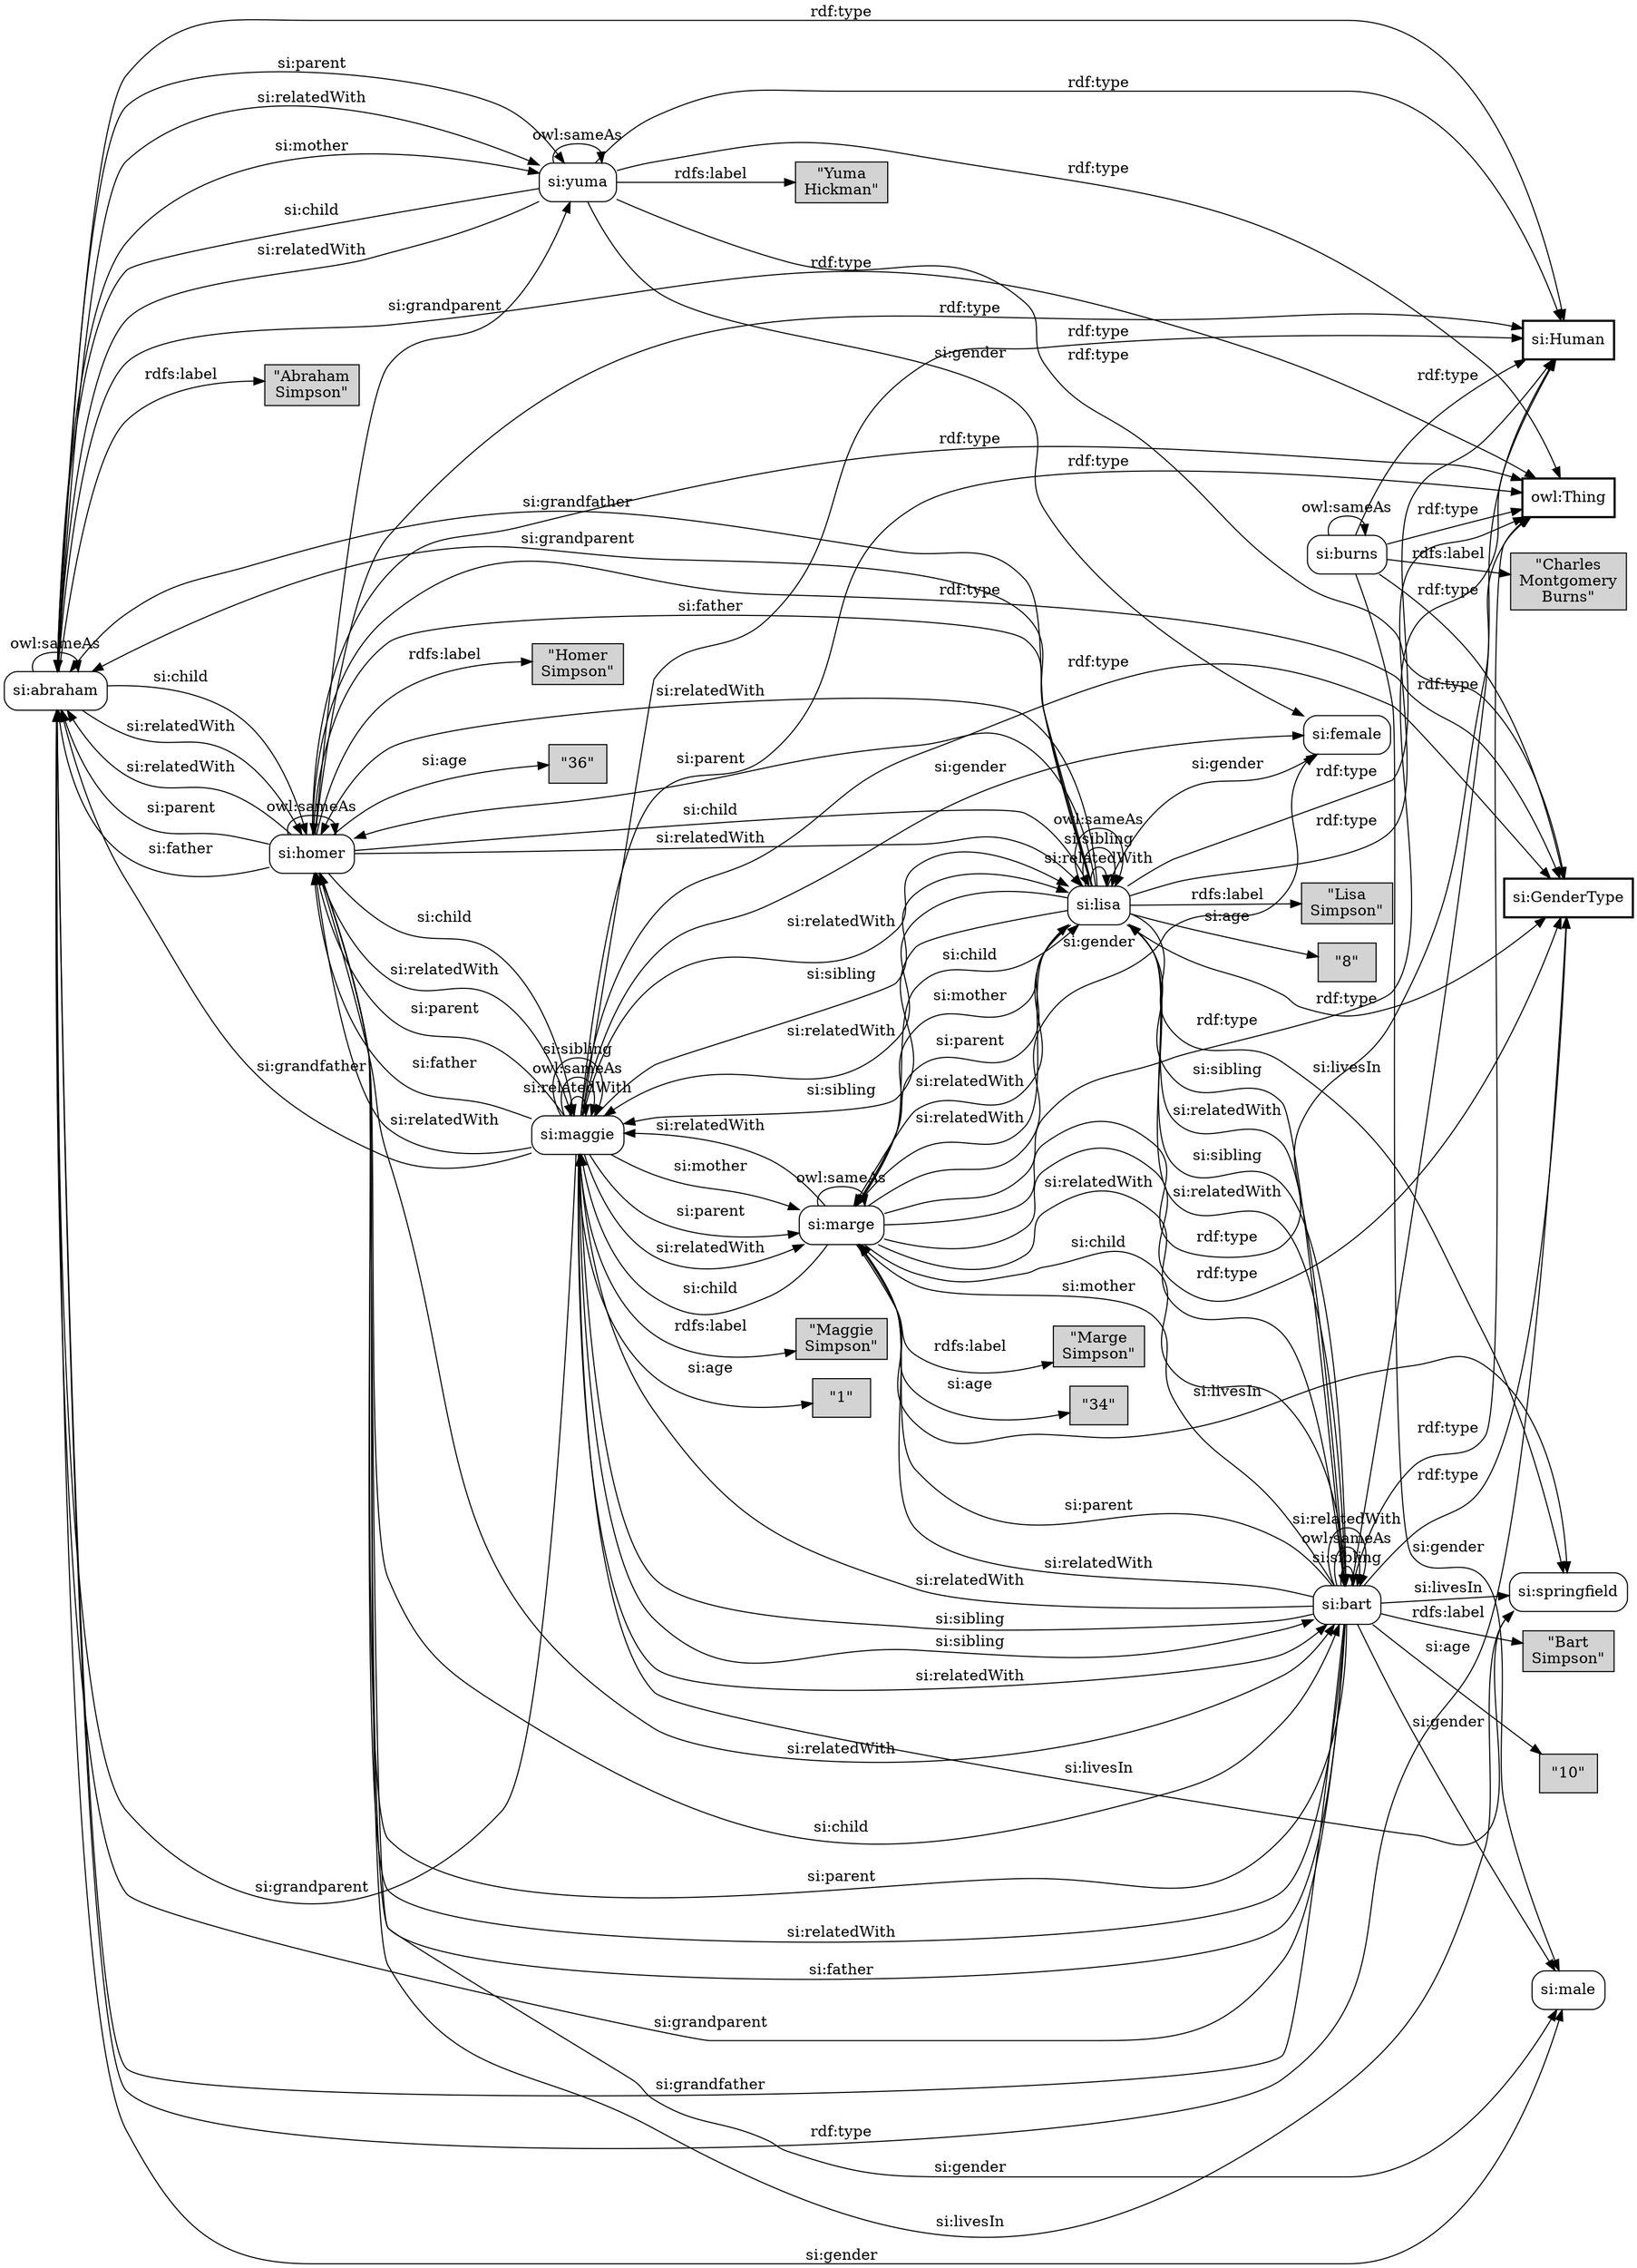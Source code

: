 digraph Konzeptuebersicht {
graph [ rankdir="LR"]
"si:burns"[ URL="http://localhost:8080/KnowWE/Wiki.jsp?page=ForTestingOnly&amp;concept=si:burns"  shape="box"  style="rounded" label="si:burns" ];
"si:Human"[ URL="http://localhost:8080/KnowWE/Wiki.jsp?page=ForTestingOnly&amp;concept=si:Human"  shape="box"  style="bold" label="si:Human" ];
"si:abraham"[ URL="http://localhost:8080/KnowWE/Wiki.jsp?page=ForTestingOnly&amp;concept=si:abraham"  shape="box"  style="rounded" label="si:abraham" ];
"si:yuma"[ URL="http://localhost:8080/KnowWE/Wiki.jsp?page=ForTestingOnly&amp;concept=si:yuma"  shape="box"  style="rounded" label="si:yuma" ];
"si:marge"[ URL="http://localhost:8080/KnowWE/Wiki.jsp?page=ForTestingOnly&amp;concept=si:marge"  shape="box"  style="rounded" label="si:marge" ];
"si:maggie"[ URL="http://localhost:8080/KnowWE/Wiki.jsp?page=ForTestingOnly&amp;concept=si:maggie"  shape="box"  style="rounded" label="si:maggie" ];
"si:homer"[ URL="http://localhost:8080/KnowWE/Wiki.jsp?page=ForTestingOnly&amp;concept=si:homer"  shape="box"  style="rounded" label="si:homer" ];
"si:lisa"[ URL="http://localhost:8080/KnowWE/Wiki.jsp?page=ForTestingOnly&amp;concept=si:lisa"  shape="box"  style="rounded" label="si:lisa" ];
"si:bart"[ URL="http://localhost:8080/KnowWE/Wiki.jsp?page=ForTestingOnly&amp;concept=si:bart"  shape="box"  style="rounded" label="si:bart" ];
"owl:Thing"[ URL="http://localhost:8080/KnowWE/Wiki.jsp?page=ForTestingOnly&amp;concept=owl:Thing"  shape="box"  style="bold" label="owl:Thing" ];
"si:GenderType"[ URL="http://localhost:8080/KnowWE/Wiki.jsp?page=ForTestingOnly&amp;concept=si:GenderType"  shape="box"  style="bold" label="si:GenderType" ];
"Abraham SimpsonONTOVIS-LITERAL"[  shape="box"  style="filled"  fillcolor="lightgray" label="&quot;Abraham\nSimpson&quot;\n" ];
"Homer SimpsonONTOVIS-LITERAL"[  shape="box"  style="filled"  fillcolor="lightgray" label="&quot;Homer\nSimpson&quot;\n" ];
"Lisa SimpsonONTOVIS-LITERAL"[  shape="box"  style="filled"  fillcolor="lightgray" label="&quot;Lisa\nSimpson&quot;\n" ];
"Maggie SimpsonONTOVIS-LITERAL"[  shape="box"  style="filled"  fillcolor="lightgray" label="&quot;Maggie\nSimpson&quot;\n" ];
"Charles Montgomery BurnsONTOVIS-LITERAL"[  shape="box"  style="filled"  fillcolor="lightgray" label="&quot;Charles\nMontgomery\nBurns&quot;\n" ];
"Yuma HickmanONTOVIS-LITERAL"[  shape="box"  style="filled"  fillcolor="lightgray" label="&quot;Yuma\nHickman&quot;\n" ];
"Bart SimpsonONTOVIS-LITERAL"[  shape="box"  style="filled"  fillcolor="lightgray" label="&quot;Bart\nSimpson&quot;\n" ];
"Marge SimpsonONTOVIS-LITERAL"[  shape="box"  style="filled"  fillcolor="lightgray" label="&quot;Marge\nSimpson&quot;\n" ];
"si:female"[ URL="http://localhost:8080/KnowWE/Wiki.jsp?page=ForTestingOnly&amp;concept=si:female"  shape="box"  style="rounded" label="si:female" ];
"si:male"[ URL="http://localhost:8080/KnowWE/Wiki.jsp?page=ForTestingOnly&amp;concept=si:male"  shape="box"  style="rounded" label="si:male" ];
"1ONTOVIS-LITERAL"[  shape="box"  style="filled"  fillcolor="lightgray" label="&quot;1&quot;" ];
"36ONTOVIS-LITERAL"[  shape="box"  style="filled"  fillcolor="lightgray" label="&quot;36&quot;" ];
"8ONTOVIS-LITERAL"[  shape="box"  style="filled"  fillcolor="lightgray" label="&quot;8&quot;" ];
"10ONTOVIS-LITERAL"[  shape="box"  style="filled"  fillcolor="lightgray" label="&quot;10&quot;" ];
"34ONTOVIS-LITERAL"[  shape="box"  style="filled"  fillcolor="lightgray" label="&quot;34&quot;" ];
"si:springfield"[ URL="http://localhost:8080/KnowWE/Wiki.jsp?page=ForTestingOnly&amp;concept=si:springfield"  shape="box"  style="rounded" label="si:springfield" ];
"si:bart" -> "si:abraham" [ label = "si:grandfather" arrowtail="normal"  color="black"  ];
"si:yuma" -> "si:Human" [ label = "rdf:type" arrowtail="normal"  color="black"  ];
"si:lisa" -> "8ONTOVIS-LITERAL" [ label = "si:age" arrowtail="normal"  color="black"  ];
"si:bart" -> "10ONTOVIS-LITERAL" [ label = "si:age" arrowtail="normal"  color="black"  ];
"si:yuma" -> "si:yuma" [ label = "owl:sameAs" arrowtail="normal"  color="black"  ];
"si:burns" -> "si:burns" [ label = "owl:sameAs" arrowtail="normal"  color="black"  ];
"si:lisa" -> "si:marge" [ label = "si:mother" arrowtail="normal"  color="black"  ];
"si:marge" -> "si:springfield" [ label = "si:livesIn" arrowtail="normal"  color="black"  ];
"si:lisa" -> "si:bart" [ label = "si:relatedWith" arrowtail="normal"  color="black"  ];
"si:bart" -> "si:lisa" [ label = "si:relatedWith" arrowtail="normal"  color="black"  ];
"si:yuma" -> "si:GenderType" [ label = "rdf:type" arrowtail="normal"  color="black"  ];
"si:abraham" -> "owl:Thing" [ label = "rdf:type" arrowtail="normal"  color="black"  ];
"si:homer" -> "si:maggie" [ label = "si:child" arrowtail="normal"  color="black"  ];
"si:lisa" -> "si:female" [ label = "si:gender" arrowtail="normal"  color="black"  ];
"si:lisa" -> "si:maggie" [ label = "si:relatedWith" arrowtail="normal"  color="black"  ];
"si:bart" -> "si:lisa" [ label = "si:sibling" arrowtail="normal"  color="black"  ];
"si:lisa" -> "si:bart" [ label = "si:sibling" arrowtail="normal"  color="black"  ];
"si:maggie" -> "si:lisa" [ label = "si:relatedWith" arrowtail="normal"  color="black"  ];
"si:abraham" -> "si:homer" [ label = "si:child" arrowtail="normal"  color="black"  ];
"si:bart" -> "si:marge" [ label = "si:parent" arrowtail="normal"  color="black"  ];
"si:marge" -> "si:bart" [ label = "si:relatedWith" arrowtail="normal"  color="black"  ];
"si:bart" -> "si:marge" [ label = "si:relatedWith" arrowtail="normal"  color="black"  ];
"si:homer" -> "si:lisa" [ label = "si:child" arrowtail="normal"  color="black"  ];
"si:marge" -> "owl:Thing" [ label = "rdf:type" arrowtail="normal"  color="black"  ];
"si:marge" -> "si:bart" [ label = "si:child" arrowtail="normal"  color="black"  ];
"si:homer" -> "si:homer" [ label = "owl:sameAs" arrowtail="normal"  color="black"  ];
"si:maggie" -> "si:maggie" [ label = "si:relatedWith" arrowtail="normal"  color="black"  ];
"si:maggie" -> "si:female" [ label = "si:gender" arrowtail="normal"  color="black"  ];
"si:homer" -> "36ONTOVIS-LITERAL" [ label = "si:age" arrowtail="normal"  color="black"  ];
"si:bart" -> "si:GenderType" [ label = "rdf:type" arrowtail="normal"  color="black"  ];
"si:bart" -> "Bart SimpsonONTOVIS-LITERAL" [ label = "rdfs:label" arrowtail="normal"  color="black"  ];
"si:lisa" -> "si:marge" [ label = "si:parent" arrowtail="normal"  color="black"  ];
"si:lisa" -> "si:lisa" [ label = "si:relatedWith" arrowtail="normal"  color="black"  ];
"si:bart" -> "si:marge" [ label = "si:mother" arrowtail="normal"  color="black"  ];
"si:maggie" -> "si:homer" [ label = "si:parent" arrowtail="normal"  color="black"  ];
"si:bart" -> "si:abraham" [ label = "si:grandparent" arrowtail="normal"  color="black"  ];
"si:lisa" -> "Lisa SimpsonONTOVIS-LITERAL" [ label = "rdfs:label" arrowtail="normal"  color="black"  ];
"si:homer" -> "si:yuma" [ label = "si:grandparent" arrowtail="normal"  color="black"  ];
"si:abraham" -> "si:homer" [ label = "si:relatedWith" arrowtail="normal"  color="black"  ];
"si:homer" -> "si:abraham" [ label = "si:relatedWith" arrowtail="normal"  color="black"  ];
"si:maggie" -> "si:maggie" [ label = "owl:sameAs" arrowtail="normal"  color="black"  ];
"si:bart" -> "si:bart" [ label = "si:sibling" arrowtail="normal"  color="black"  ];
"si:marge" -> "si:Human" [ label = "rdf:type" arrowtail="normal"  color="black"  ];
"si:burns" -> "si:Human" [ label = "rdf:type" arrowtail="normal"  color="black"  ];
"si:yuma" -> "si:female" [ label = "si:gender" arrowtail="normal"  color="black"  ];
"si:maggie" -> "si:abraham" [ label = "si:grandparent" arrowtail="normal"  color="black"  ];
"si:lisa" -> "si:abraham" [ label = "si:grandparent" arrowtail="normal"  color="black"  ];
"si:abraham" -> "Abraham SimpsonONTOVIS-LITERAL" [ label = "rdfs:label" arrowtail="normal"  color="black"  ];
"si:maggie" -> "si:maggie" [ label = "si:sibling" arrowtail="normal"  color="black"  ];
"si:bart" -> "si:Human" [ label = "rdf:type" arrowtail="normal"  color="black"  ];
"si:marge" -> "34ONTOVIS-LITERAL" [ label = "si:age" arrowtail="normal"  color="black"  ];
"si:abraham" -> "si:yuma" [ label = "si:parent" arrowtail="normal"  color="black"  ];
"si:maggie" -> "si:lisa" [ label = "si:sibling" arrowtail="normal"  color="black"  ];
"si:lisa" -> "si:maggie" [ label = "si:sibling" arrowtail="normal"  color="black"  ];
"si:bart" -> "si:bart" [ label = "owl:sameAs" arrowtail="normal"  color="black"  ];
"si:marge" -> "si:lisa" [ label = "si:relatedWith" arrowtail="normal"  color="black"  ];
"si:lisa" -> "si:marge" [ label = "si:relatedWith" arrowtail="normal"  color="black"  ];
"si:lisa" -> "si:homer" [ label = "si:father" arrowtail="normal"  color="black"  ];
"si:burns" -> "owl:Thing" [ label = "rdf:type" arrowtail="normal"  color="black"  ];
"si:yuma" -> "owl:Thing" [ label = "rdf:type" arrowtail="normal"  color="black"  ];
"si:bart" -> "si:homer" [ label = "si:parent" arrowtail="normal"  color="black"  ];
"si:abraham" -> "si:Human" [ label = "rdf:type" arrowtail="normal"  color="black"  ];
"si:maggie" -> "si:GenderType" [ label = "rdf:type" arrowtail="normal"  color="black"  ];
"si:marge" -> "si:female" [ label = "si:gender" arrowtail="normal"  color="black"  ];
"si:yuma" -> "si:abraham" [ label = "si:child" arrowtail="normal"  color="black"  ];
"si:lisa" -> "si:abraham" [ label = "si:grandfather" arrowtail="normal"  color="black"  ];
"si:maggie" -> "si:abraham" [ label = "si:grandfather" arrowtail="normal"  color="black"  ];
"si:marge" -> "si:lisa" [ label = "si:child" arrowtail="normal"  color="black"  ];
"si:homer" -> "owl:Thing" [ label = "rdf:type" arrowtail="normal"  color="black"  ];
"si:lisa" -> "si:springfield" [ label = "si:livesIn" arrowtail="normal"  color="black"  ];
"si:maggie" -> "1ONTOVIS-LITERAL" [ label = "si:age" arrowtail="normal"  color="black"  ];
"si:maggie" -> "owl:Thing" [ label = "rdf:type" arrowtail="normal"  color="black"  ];
"si:lisa" -> "si:GenderType" [ label = "rdf:type" arrowtail="normal"  color="black"  ];
"si:abraham" -> "si:male" [ label = "si:gender" arrowtail="normal"  color="black"  ];
"si:yuma" -> "si:abraham" [ label = "si:relatedWith" arrowtail="normal"  color="black"  ];
"si:homer" -> "si:male" [ label = "si:gender" arrowtail="normal"  color="black"  ];
"si:abraham" -> "si:yuma" [ label = "si:relatedWith" arrowtail="normal"  color="black"  ];
"si:bart" -> "owl:Thing" [ label = "rdf:type" arrowtail="normal"  color="black"  ];
"si:homer" -> "si:springfield" [ label = "si:livesIn" arrowtail="normal"  color="black"  ];
"si:homer" -> "si:lisa" [ label = "si:relatedWith" arrowtail="normal"  color="black"  ];
"si:lisa" -> "si:homer" [ label = "si:relatedWith" arrowtail="normal"  color="black"  ];
"si:homer" -> "si:bart" [ label = "si:relatedWith" arrowtail="normal"  color="black"  ];
"si:bart" -> "si:homer" [ label = "si:relatedWith" arrowtail="normal"  color="black"  ];
"si:lisa" -> "owl:Thing" [ label = "rdf:type" arrowtail="normal"  color="black"  ];
"si:burns" -> "si:male" [ label = "si:gender" arrowtail="normal"  color="black"  ];
"si:maggie" -> "si:springfield" [ label = "si:livesIn" arrowtail="normal"  color="black"  ];
"si:abraham" -> "si:GenderType" [ label = "rdf:type" arrowtail="normal"  color="black"  ];
"si:yuma" -> "Yuma HickmanONTOVIS-LITERAL" [ label = "rdfs:label" arrowtail="normal"  color="black"  ];
"si:homer" -> "si:bart" [ label = "si:child" arrowtail="normal"  color="black"  ];
"si:maggie" -> "si:marge" [ label = "si:mother" arrowtail="normal"  color="black"  ];
"si:lisa" -> "si:Human" [ label = "rdf:type" arrowtail="normal"  color="black"  ];
"si:homer" -> "si:abraham" [ label = "si:parent" arrowtail="normal"  color="black"  ];
"si:marge" -> "si:marge" [ label = "owl:sameAs" arrowtail="normal"  color="black"  ];
"si:maggie" -> "si:marge" [ label = "si:parent" arrowtail="normal"  color="black"  ];
"si:lisa" -> "si:lisa" [ label = "si:sibling" arrowtail="normal"  color="black"  ];
"si:marge" -> "si:maggie" [ label = "si:child" arrowtail="normal"  color="black"  ];
"si:marge" -> "si:maggie" [ label = "si:relatedWith" arrowtail="normal"  color="black"  ];
"si:maggie" -> "si:marge" [ label = "si:relatedWith" arrowtail="normal"  color="black"  ];
"si:bart" -> "si:maggie" [ label = "si:sibling" arrowtail="normal"  color="black"  ];
"si:maggie" -> "si:bart" [ label = "si:sibling" arrowtail="normal"  color="black"  ];
"si:maggie" -> "Maggie SimpsonONTOVIS-LITERAL" [ label = "rdfs:label" arrowtail="normal"  color="black"  ];
"si:abraham" -> "si:yuma" [ label = "si:mother" arrowtail="normal"  color="black"  ];
"si:maggie" -> "si:homer" [ label = "si:father" arrowtail="normal"  color="black"  ];
"si:homer" -> "si:GenderType" [ label = "rdf:type" arrowtail="normal"  color="black"  ];
"si:marge" -> "Marge SimpsonONTOVIS-LITERAL" [ label = "rdfs:label" arrowtail="normal"  color="black"  ];
"si:abraham" -> "si:abraham" [ label = "owl:sameAs" arrowtail="normal"  color="black"  ];
"si:lisa" -> "si:lisa" [ label = "owl:sameAs" arrowtail="normal"  color="black"  ];
"si:bart" -> "si:male" [ label = "si:gender" arrowtail="normal"  color="black"  ];
"si:homer" -> "si:maggie" [ label = "si:relatedWith" arrowtail="normal"  color="black"  ];
"si:maggie" -> "si:homer" [ label = "si:relatedWith" arrowtail="normal"  color="black"  ];
"si:bart" -> "si:bart" [ label = "si:relatedWith" arrowtail="normal"  color="black"  ];
"si:bart" -> "si:homer" [ label = "si:father" arrowtail="normal"  color="black"  ];
"si:lisa" -> "si:homer" [ label = "si:parent" arrowtail="normal"  color="black"  ];
"si:bart" -> "si:springfield" [ label = "si:livesIn" arrowtail="normal"  color="black"  ];
"si:homer" -> "Homer SimpsonONTOVIS-LITERAL" [ label = "rdfs:label" arrowtail="normal"  color="black"  ];
"si:burns" -> "Charles Montgomery BurnsONTOVIS-LITERAL" [ label = "rdfs:label" arrowtail="normal"  color="black"  ];
"si:homer" -> "si:Human" [ label = "rdf:type" arrowtail="normal"  color="black"  ];
"si:maggie" -> "si:bart" [ label = "si:relatedWith" arrowtail="normal"  color="black"  ];
"si:bart" -> "si:maggie" [ label = "si:relatedWith" arrowtail="normal"  color="black"  ];
"si:burns" -> "si:GenderType" [ label = "rdf:type" arrowtail="normal"  color="black"  ];
"si:maggie" -> "si:Human" [ label = "rdf:type" arrowtail="normal"  color="black"  ];
"si:homer" -> "si:abraham" [ label = "si:father" arrowtail="normal"  color="black"  ];
"si:marge" -> "si:GenderType" [ label = "rdf:type" arrowtail="normal"  color="black"  ];
}
